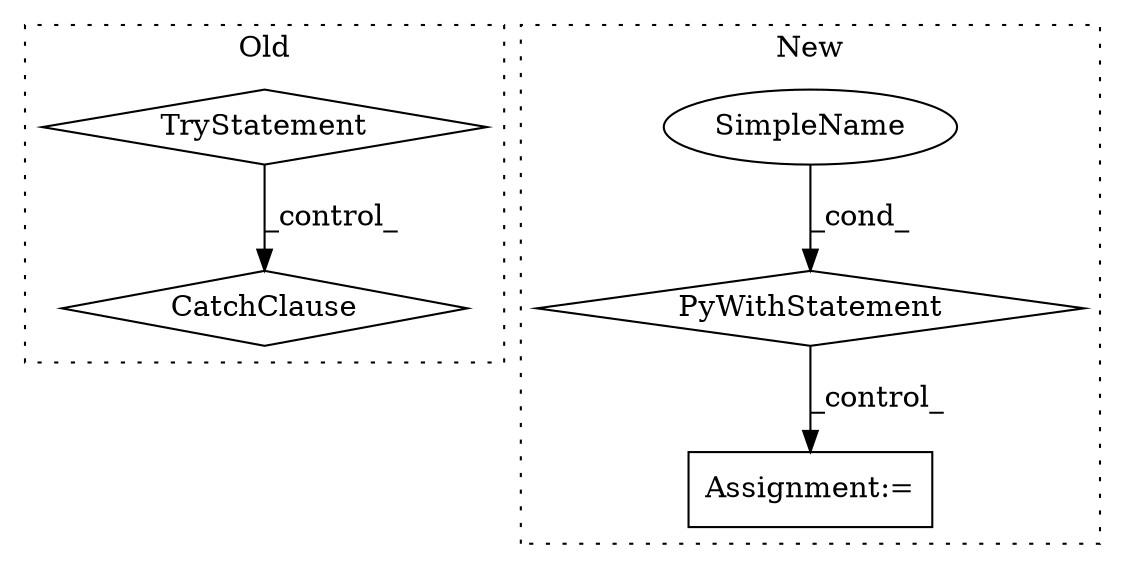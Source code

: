 digraph G {
subgraph cluster0 {
1 [label="CatchClause" a="12" s="1753,1792" l="13,2" shape="diamond"];
3 [label="TryStatement" a="54" s="1674" l="4" shape="diamond"];
label = "Old";
style="dotted";
}
subgraph cluster1 {
2 [label="PyWithStatement" a="104" s="1712,1751" l="10,2" shape="diamond"];
4 [label="Assignment:=" a="7" s="1789" l="1" shape="box"];
5 [label="SimpleName" a="42" s="" l="" shape="ellipse"];
label = "New";
style="dotted";
}
2 -> 4 [label="_control_"];
3 -> 1 [label="_control_"];
5 -> 2 [label="_cond_"];
}